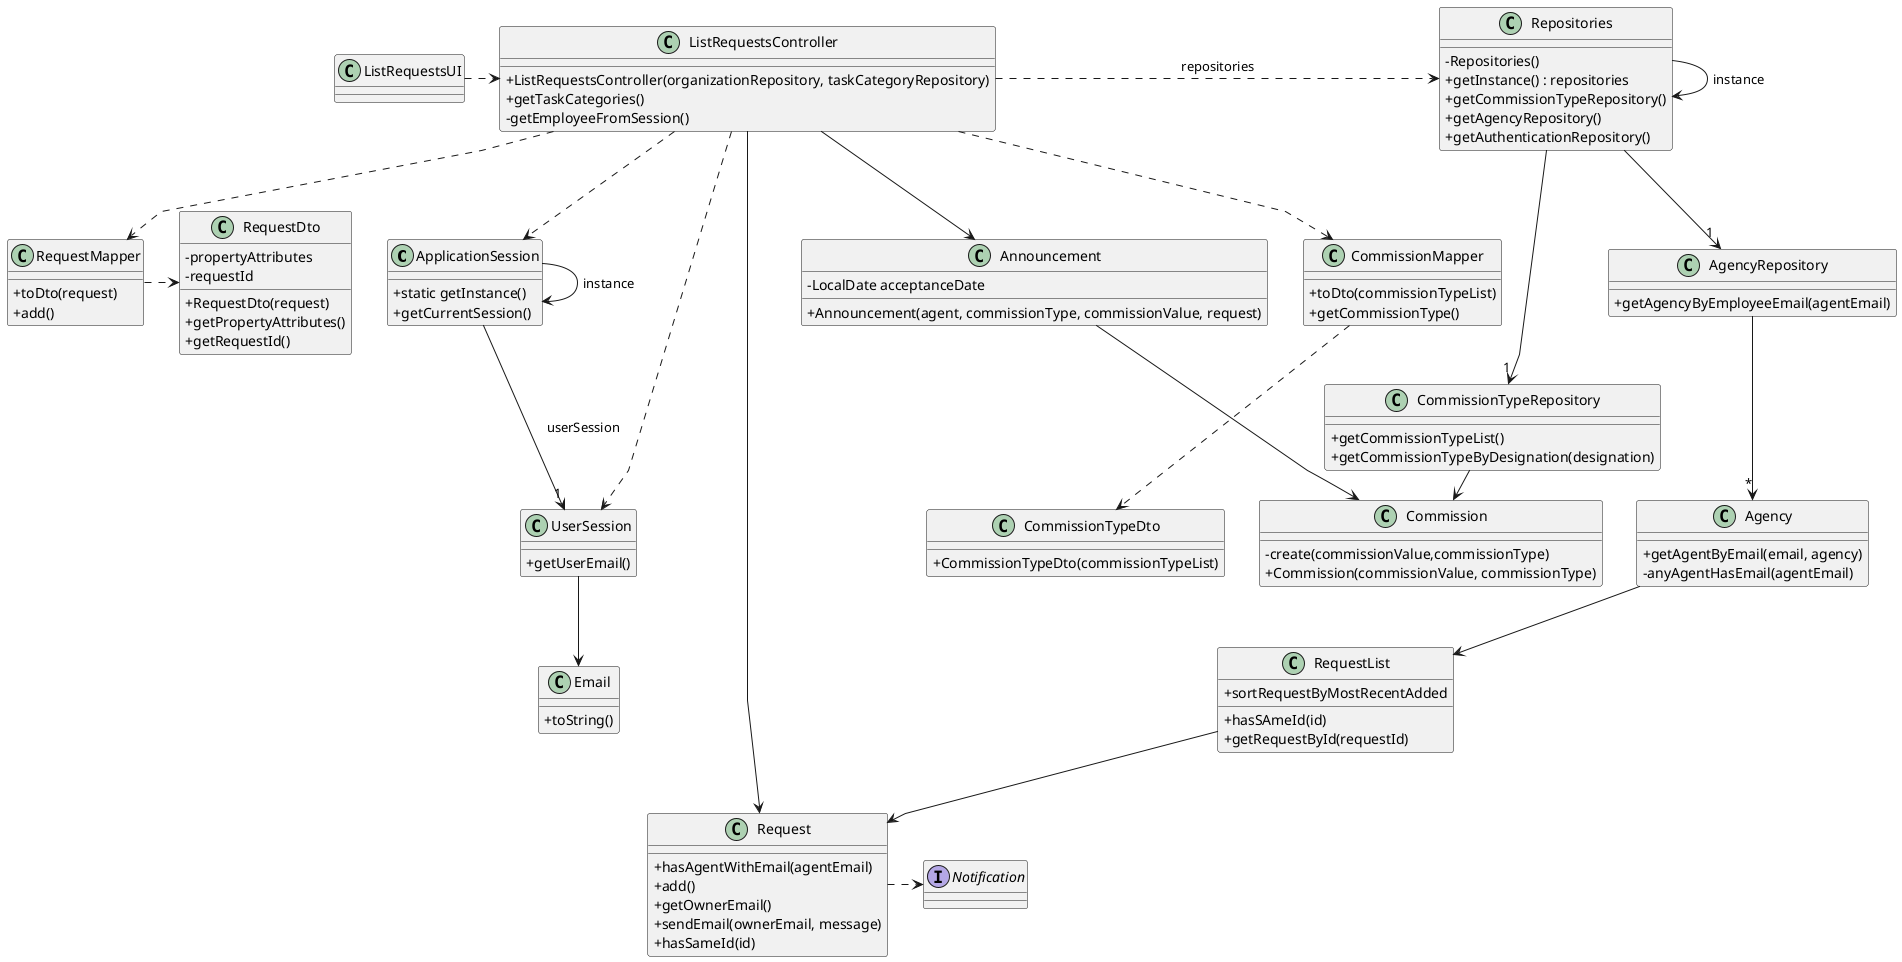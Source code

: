 @startuml
'skinparam monochrome true
skinparam packageStyle rectangle
skinparam shadowing false
skinparam linetype polyline
'skinparam linetype orto

skinparam classAttributeIconSize 0

'left to right direction

class ApplicationSession {
    + static getInstance()
    + getCurrentSession()
}

class UserSession {
    + getUserEmail()
}

'class Person {
'    - agentEmail
'}

class CommissionTypeRepository {
    + getCommissionTypeList()
    +getCommissionTypeByDesignation(designation)
}

class AgencyRepository {
    + getAgencyByEmployeeEmail(agentEmail)
}

class Repositories {
    - Repositories()
    + getInstance() : repositories
    + getCommissionTypeRepository()
    + getAgencyRepository()
    +getAuthenticationRepository()
}

class ListRequestsController {
    + ListRequestsController(organizationRepository, taskCategoryRepository)
    + getTaskCategories()
    - getEmployeeFromSession()
}

class ListRequestsUI {
}

class Email{
 +toString()
}

class Announcement{
    - LocalDate acceptanceDate
    +Announcement(agent, commissionType, commissionValue, request)
}

class Commission{
    - create(commissionValue,commissionType)
    +Commission(commissionValue, commissionType)
}

class Agency{
    + getAgentByEmail(email, agency)
    - anyAgentHasEmail(agentEmail)
}

class Request{
+hasAgentWithEmail(agentEmail)
+add()
+getOwnerEmail()
+sendEmail(ownerEmail, message)
+hasSameId(id)
}

class RequestList{
+sortRequestByMostRecentAdded
+hasSAmeId(id)
+getRequestById(requestId)
}

class RequestMapper{
+toDto(request)
+add()
}

class RequestDto{
-propertyAttributes
-requestId

+RequestDto(request)
+getPropertyAttributes()
+getRequestId()
}

interface Notification{
}

class CommissionMapper{
+toDto(commissionTypeList)
+getCommissionType()
}

class CommissionTypeDto{
+CommissionTypeDto(commissionTypeList)

}



Repositories -> Repositories : instance
ApplicationSession -> ApplicationSession : instance

ListRequestsUI .> ListRequestsController

ListRequestsController .> Repositories : repositories

Repositories --> "1" AgencyRepository
Repositories --> "1" CommissionTypeRepository

AgencyRepository --> "*" Agency

ApplicationSession --> "1" UserSession : userSession
UserSession --> Email

ListRequestsController ..> ApplicationSession
ListRequestsController ..> UserSession

ListRequestsController ..> RequestMapper
ListRequestsController ..> CommissionMapper
ListRequestsController --> Announcement
ListRequestsController -> Request
Agency --> RequestList
RequestList --> Request
Request .> Notification
CommissionTypeRepository -> Commission
Announcement --> Commission
CommissionMapper ..> CommissionTypeDto
RequestMapper .> RequestDto






@enduml